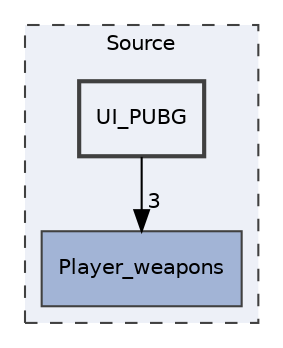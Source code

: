 digraph "Source/UI_PUBG"
{
 // LATEX_PDF_SIZE
  edge [fontname="Helvetica",fontsize="10",labelfontname="Helvetica",labelfontsize="10"];
  node [fontname="Helvetica",fontsize="10",shape=record];
  compound=true
  subgraph clusterdir_74389ed8173ad57b461b9d623a1f3867 {
    graph [ bgcolor="#edf0f7", pencolor="grey25", style="filled,dashed,", label="Source", fontname="Helvetica", fontsize="10", URL="dir_74389ed8173ad57b461b9d623a1f3867.html"]
  dir_dcc969d45a76509c88cd02294e3cd918 [shape=box, label="Player_weapons", style="filled,", fillcolor="#a2b4d6", color="grey25", URL="dir_dcc969d45a76509c88cd02294e3cd918.html"];
  dir_3cfedc8f52242e717edf16aab75ba81f [shape=box, label="UI_PUBG", style="filled,bold,", fillcolor="#edf0f7", color="grey25", URL="dir_3cfedc8f52242e717edf16aab75ba81f.html"];
  }
  dir_3cfedc8f52242e717edf16aab75ba81f->dir_dcc969d45a76509c88cd02294e3cd918 [headlabel="3", labeldistance=1.5 headhref="dir_000008_000004.html"];
}
